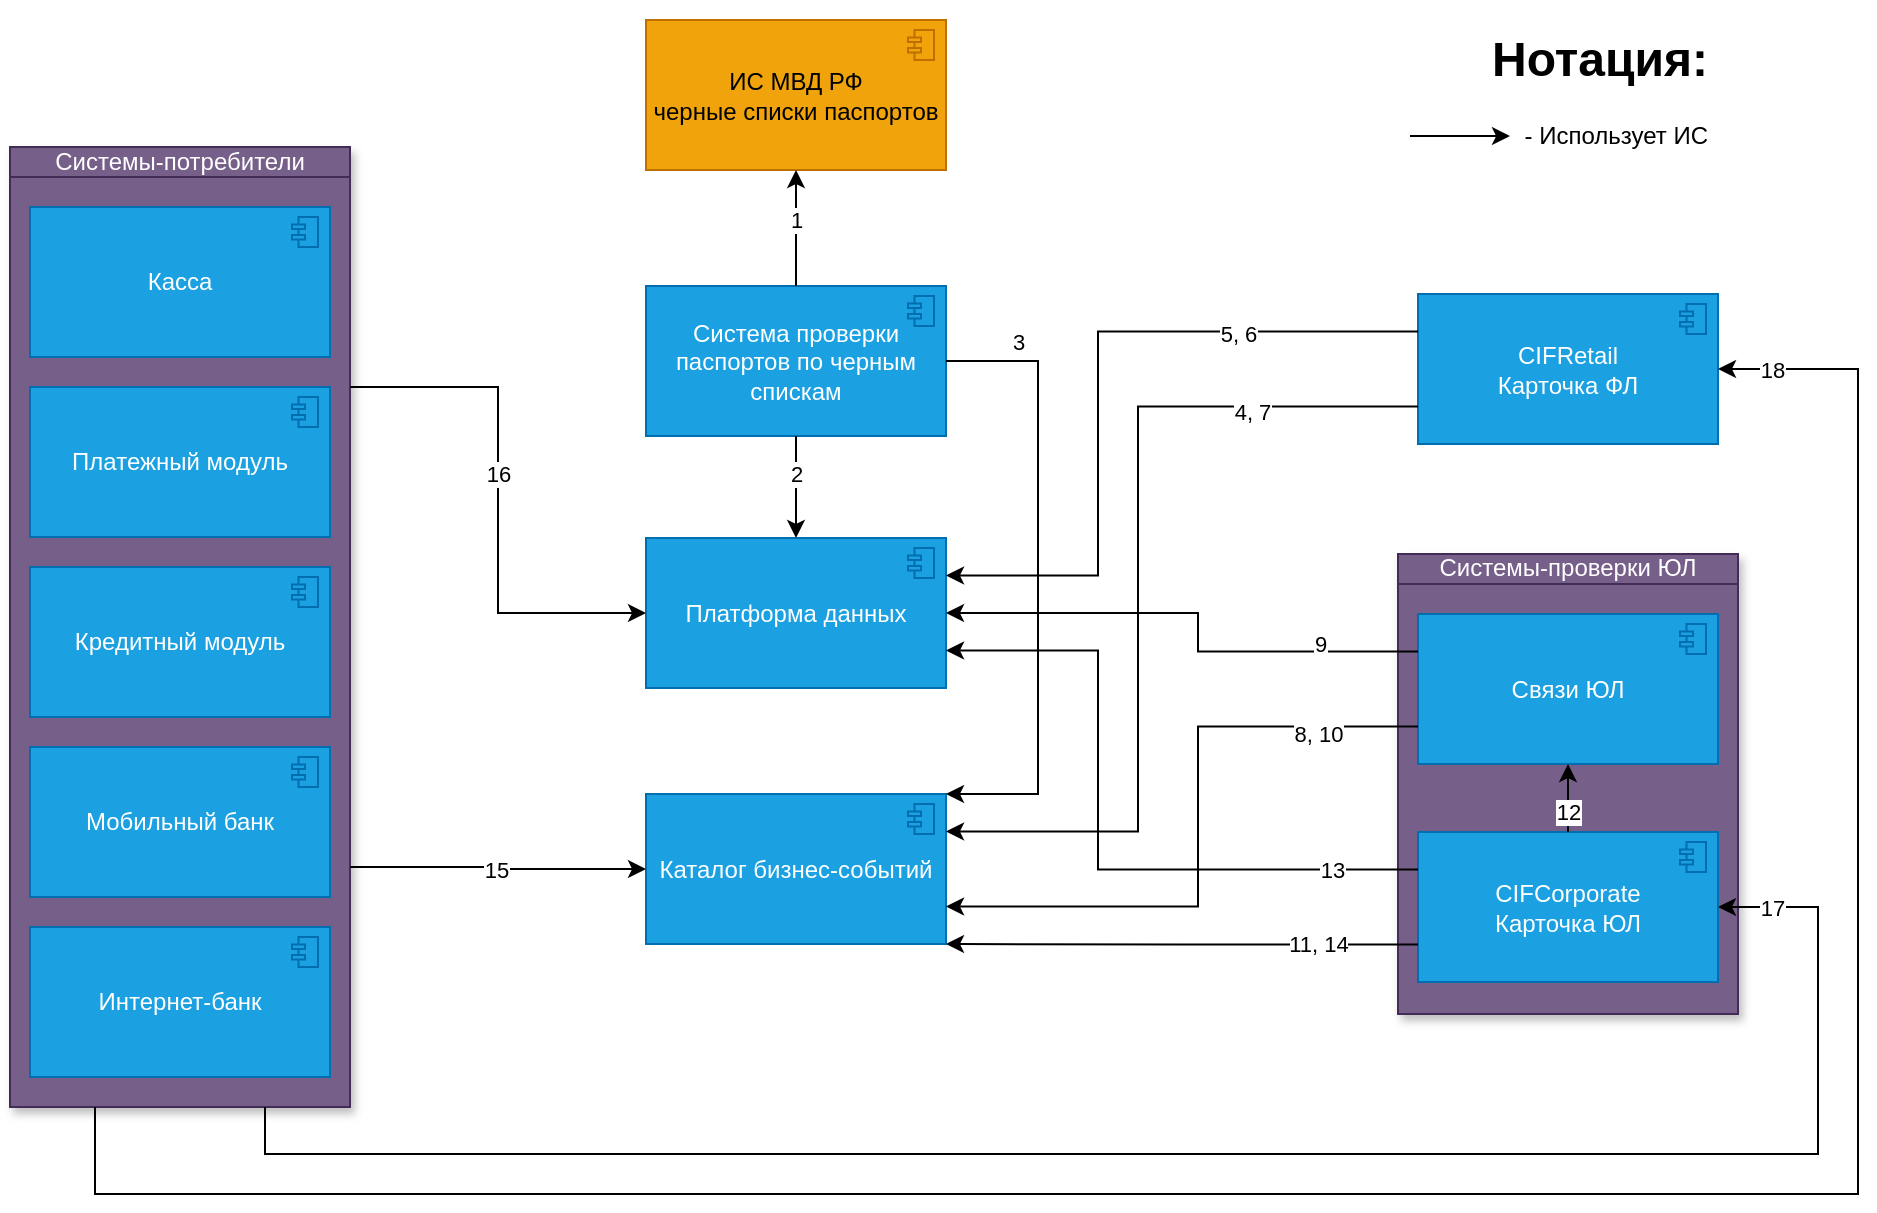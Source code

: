 <mxfile version="21.6.8" type="device">
  <diagram name="КАР_Task3" id="xMjF7mCyjTG66TX0SmEe">
    <mxGraphModel dx="2220" dy="1186" grid="1" gridSize="10" guides="1" tooltips="1" connect="1" arrows="1" fold="1" page="1" pageScale="1" pageWidth="827" pageHeight="1169" math="0" shadow="0">
      <root>
        <mxCell id="ULhCQbQA0skFj4HC5u-r-0" />
        <mxCell id="ULhCQbQA0skFj4HC5u-r-1" parent="ULhCQbQA0skFj4HC5u-r-0" />
        <mxCell id="ULhCQbQA0skFj4HC5u-r-2" value="Системы-проверки ЮЛ" style="html=1;outlineConnect=0;whiteSpace=wrap;fillColor=#76608a;shape=mxgraph.archimate3.businessObject;overflow=fill;shadow=1;fontColor=#ffffff;strokeColor=#432D57;" vertex="1" parent="ULhCQbQA0skFj4HC5u-r-1">
          <mxGeometry x="640" y="480" width="170" height="230" as="geometry" />
        </mxCell>
        <mxCell id="ULhCQbQA0skFj4HC5u-r-3" value="Система проверки паспортов по черным спискам" style="html=1;outlineConnect=0;whiteSpace=wrap;fillColor=#1ba1e2;shape=mxgraph.archimate3.application;appType=comp;archiType=square;fontColor=#ffffff;strokeColor=#006EAF;" vertex="1" parent="ULhCQbQA0skFj4HC5u-r-1">
          <mxGeometry x="264" y="346" width="150" height="75" as="geometry" />
        </mxCell>
        <mxCell id="ULhCQbQA0skFj4HC5u-r-4" value="ИС МВД РФ&lt;br&gt;черные списки паспортов" style="html=1;outlineConnect=0;whiteSpace=wrap;fillColor=#f0a30a;shape=mxgraph.archimate3.application;appType=comp;archiType=square;fontColor=#000000;strokeColor=#BD7000;" vertex="1" parent="ULhCQbQA0skFj4HC5u-r-1">
          <mxGeometry x="264" y="213" width="150" height="75" as="geometry" />
        </mxCell>
        <mxCell id="ULhCQbQA0skFj4HC5u-r-5" value="Связи ЮЛ" style="html=1;outlineConnect=0;whiteSpace=wrap;fillColor=#1ba1e2;shape=mxgraph.archimate3.application;appType=comp;archiType=square;fontColor=#ffffff;strokeColor=#006EAF;" vertex="1" parent="ULhCQbQA0skFj4HC5u-r-1">
          <mxGeometry x="650" y="510" width="150" height="75" as="geometry" />
        </mxCell>
        <mxCell id="ULhCQbQA0skFj4HC5u-r-6" value="CIFRetail&lt;br&gt;Карточка ФЛ" style="html=1;outlineConnect=0;whiteSpace=wrap;fillColor=#1ba1e2;shape=mxgraph.archimate3.application;appType=comp;archiType=square;fontColor=#ffffff;strokeColor=#006EAF;" vertex="1" parent="ULhCQbQA0skFj4HC5u-r-1">
          <mxGeometry x="650" y="350" width="150" height="75" as="geometry" />
        </mxCell>
        <mxCell id="ULhCQbQA0skFj4HC5u-r-7" value="CIFCorporate&lt;br&gt;Карточка ЮЛ" style="html=1;outlineConnect=0;whiteSpace=wrap;fillColor=#1ba1e2;shape=mxgraph.archimate3.application;appType=comp;archiType=square;fontColor=#ffffff;strokeColor=#006EAF;" vertex="1" parent="ULhCQbQA0skFj4HC5u-r-1">
          <mxGeometry x="650" y="619" width="150" height="75" as="geometry" />
        </mxCell>
        <mxCell id="ULhCQbQA0skFj4HC5u-r-8" value="Каталог бизнес-событий" style="html=1;outlineConnect=0;whiteSpace=wrap;fillColor=#1ba1e2;shape=mxgraph.archimate3.application;appType=comp;archiType=square;fontColor=#ffffff;strokeColor=#006EAF;" vertex="1" parent="ULhCQbQA0skFj4HC5u-r-1">
          <mxGeometry x="264" y="600" width="150" height="75" as="geometry" />
        </mxCell>
        <mxCell id="ULhCQbQA0skFj4HC5u-r-9" value="Платформа данных" style="html=1;outlineConnect=0;whiteSpace=wrap;fillColor=#1ba1e2;shape=mxgraph.archimate3.application;appType=comp;archiType=square;fontColor=#ffffff;strokeColor=#006EAF;" vertex="1" parent="ULhCQbQA0skFj4HC5u-r-1">
          <mxGeometry x="264" y="472" width="150" height="75" as="geometry" />
        </mxCell>
        <mxCell id="ULhCQbQA0skFj4HC5u-r-10" value="" style="endArrow=classic;html=1;rounded=0;exitX=0.5;exitY=0;exitDx=0;exitDy=0;exitPerimeter=0;entryX=0.5;entryY=1;entryDx=0;entryDy=0;entryPerimeter=0;" edge="1" parent="ULhCQbQA0skFj4HC5u-r-1" source="ULhCQbQA0skFj4HC5u-r-3" target="ULhCQbQA0skFj4HC5u-r-4">
          <mxGeometry width="50" height="50" relative="1" as="geometry">
            <mxPoint x="420" y="356" as="sourcePoint" />
            <mxPoint x="470" y="306" as="targetPoint" />
          </mxGeometry>
        </mxCell>
        <mxCell id="ULhCQbQA0skFj4HC5u-r-11" value="1" style="edgeLabel;html=1;align=center;verticalAlign=middle;resizable=0;points=[];" vertex="1" connectable="0" parent="ULhCQbQA0skFj4HC5u-r-10">
          <mxGeometry x="-0.303" y="-2" relative="1" as="geometry">
            <mxPoint x="-2" y="-13" as="offset" />
          </mxGeometry>
        </mxCell>
        <mxCell id="ULhCQbQA0skFj4HC5u-r-12" value="" style="endArrow=classic;html=1;rounded=0;exitX=0.5;exitY=1;exitDx=0;exitDy=0;exitPerimeter=0;entryX=0.5;entryY=0;entryDx=0;entryDy=0;entryPerimeter=0;" edge="1" parent="ULhCQbQA0skFj4HC5u-r-1" source="ULhCQbQA0skFj4HC5u-r-3" target="ULhCQbQA0skFj4HC5u-r-9">
          <mxGeometry width="50" height="50" relative="1" as="geometry">
            <mxPoint x="360" y="400" as="sourcePoint" />
            <mxPoint x="410" y="350" as="targetPoint" />
          </mxGeometry>
        </mxCell>
        <mxCell id="ULhCQbQA0skFj4HC5u-r-13" value="2" style="edgeLabel;html=1;align=center;verticalAlign=middle;resizable=0;points=[];" vertex="1" connectable="0" parent="ULhCQbQA0skFj4HC5u-r-12">
          <mxGeometry x="0.325" relative="1" as="geometry">
            <mxPoint y="-15" as="offset" />
          </mxGeometry>
        </mxCell>
        <mxCell id="ULhCQbQA0skFj4HC5u-r-14" value="" style="endArrow=classic;html=1;rounded=0;exitX=0;exitY=0.25;exitDx=0;exitDy=0;exitPerimeter=0;entryX=1;entryY=0.25;entryDx=0;entryDy=0;entryPerimeter=0;edgeStyle=orthogonalEdgeStyle;" edge="1" parent="ULhCQbQA0skFj4HC5u-r-1" source="ULhCQbQA0skFj4HC5u-r-6" target="ULhCQbQA0skFj4HC5u-r-9">
          <mxGeometry width="50" height="50" relative="1" as="geometry">
            <mxPoint x="510" y="350" as="sourcePoint" />
            <mxPoint x="560" y="300" as="targetPoint" />
            <Array as="points">
              <mxPoint x="490" y="369" />
              <mxPoint x="490" y="491" />
            </Array>
          </mxGeometry>
        </mxCell>
        <mxCell id="ULhCQbQA0skFj4HC5u-r-15" value="5, 6" style="edgeLabel;html=1;align=center;verticalAlign=middle;resizable=0;points=[];" vertex="1" connectable="0" parent="ULhCQbQA0skFj4HC5u-r-14">
          <mxGeometry x="-0.323" relative="1" as="geometry">
            <mxPoint x="31" y="1" as="offset" />
          </mxGeometry>
        </mxCell>
        <mxCell id="ULhCQbQA0skFj4HC5u-r-16" value="" style="endArrow=classic;html=1;rounded=0;exitX=0;exitY=0.25;exitDx=0;exitDy=0;exitPerimeter=0;entryX=1;entryY=0.5;entryDx=0;entryDy=0;entryPerimeter=0;edgeStyle=orthogonalEdgeStyle;" edge="1" parent="ULhCQbQA0skFj4HC5u-r-1" source="ULhCQbQA0skFj4HC5u-r-5" target="ULhCQbQA0skFj4HC5u-r-9">
          <mxGeometry width="50" height="50" relative="1" as="geometry">
            <mxPoint x="650" y="378" as="sourcePoint" />
            <mxPoint x="470" y="460" as="targetPoint" />
            <Array as="points">
              <mxPoint x="540" y="529" />
              <mxPoint x="540" y="510" />
            </Array>
          </mxGeometry>
        </mxCell>
        <mxCell id="EHnbTl1WpSzCP0Lsqa8k-3" value="9" style="edgeLabel;html=1;align=center;verticalAlign=middle;resizable=0;points=[];" vertex="1" connectable="0" parent="ULhCQbQA0skFj4HC5u-r-16">
          <mxGeometry x="0.12" relative="1" as="geometry">
            <mxPoint x="74" y="15" as="offset" />
          </mxGeometry>
        </mxCell>
        <mxCell id="ULhCQbQA0skFj4HC5u-r-18" value="" style="endArrow=classic;html=1;rounded=0;exitX=1;exitY=0.5;exitDx=0;exitDy=0;exitPerimeter=0;entryX=1;entryY=0;entryDx=0;entryDy=0;entryPerimeter=0;edgeStyle=orthogonalEdgeStyle;" edge="1" parent="ULhCQbQA0skFj4HC5u-r-1" source="ULhCQbQA0skFj4HC5u-r-3" target="ULhCQbQA0skFj4HC5u-r-8">
          <mxGeometry width="50" height="50" relative="1" as="geometry">
            <mxPoint x="140" y="740" as="sourcePoint" />
            <mxPoint x="190" y="690" as="targetPoint" />
            <Array as="points">
              <mxPoint x="460" y="384" />
              <mxPoint x="460" y="600" />
            </Array>
          </mxGeometry>
        </mxCell>
        <mxCell id="ULhCQbQA0skFj4HC5u-r-19" value="3" style="edgeLabel;html=1;align=center;verticalAlign=middle;resizable=0;points=[];" vertex="1" connectable="0" parent="ULhCQbQA0skFj4HC5u-r-18">
          <mxGeometry x="0.131" y="-1" relative="1" as="geometry">
            <mxPoint x="-9" y="-138" as="offset" />
          </mxGeometry>
        </mxCell>
        <mxCell id="ULhCQbQA0skFj4HC5u-r-20" value="" style="endArrow=classic;html=1;rounded=0;entryX=1;entryY=0.25;entryDx=0;entryDy=0;entryPerimeter=0;exitX=0;exitY=0.75;exitDx=0;exitDy=0;exitPerimeter=0;edgeStyle=orthogonalEdgeStyle;" edge="1" parent="ULhCQbQA0skFj4HC5u-r-1" source="ULhCQbQA0skFj4HC5u-r-6" target="ULhCQbQA0skFj4HC5u-r-8">
          <mxGeometry width="50" height="50" relative="1" as="geometry">
            <mxPoint x="330" y="670" as="sourcePoint" />
            <mxPoint x="380" y="620" as="targetPoint" />
            <Array as="points">
              <mxPoint x="510" y="406" />
              <mxPoint x="510" y="619" />
            </Array>
          </mxGeometry>
        </mxCell>
        <mxCell id="EHnbTl1WpSzCP0Lsqa8k-0" value="4, 7" style="edgeLabel;html=1;align=center;verticalAlign=middle;resizable=0;points=[];" vertex="1" connectable="0" parent="ULhCQbQA0skFj4HC5u-r-20">
          <mxGeometry x="-0.63" y="2" relative="1" as="geometry">
            <mxPoint as="offset" />
          </mxGeometry>
        </mxCell>
        <mxCell id="ULhCQbQA0skFj4HC5u-r-22" value="" style="endArrow=classic;html=1;rounded=0;entryX=1;entryY=0.75;entryDx=0;entryDy=0;entryPerimeter=0;exitX=0;exitY=0.75;exitDx=0;exitDy=0;exitPerimeter=0;edgeStyle=orthogonalEdgeStyle;" edge="1" parent="ULhCQbQA0skFj4HC5u-r-1" source="ULhCQbQA0skFj4HC5u-r-5" target="ULhCQbQA0skFj4HC5u-r-8">
          <mxGeometry width="50" height="50" relative="1" as="geometry">
            <mxPoint x="688" y="415" as="sourcePoint" />
            <mxPoint x="387" y="700" as="targetPoint" />
            <Array as="points">
              <mxPoint x="540" y="566" />
              <mxPoint x="540" y="656" />
            </Array>
          </mxGeometry>
        </mxCell>
        <mxCell id="ULhCQbQA0skFj4HC5u-r-23" value="8, 10" style="edgeLabel;html=1;align=center;verticalAlign=middle;resizable=0;points=[];" vertex="1" connectable="0" parent="ULhCQbQA0skFj4HC5u-r-22">
          <mxGeometry x="-0.159" relative="1" as="geometry">
            <mxPoint x="60" y="-24" as="offset" />
          </mxGeometry>
        </mxCell>
        <mxCell id="ULhCQbQA0skFj4HC5u-r-24" value="" style="endArrow=classic;html=1;rounded=0;exitX=0.5;exitY=0;exitDx=0;exitDy=0;exitPerimeter=0;entryX=0.5;entryY=1;entryDx=0;entryDy=0;entryPerimeter=0;" edge="1" parent="ULhCQbQA0skFj4HC5u-r-1" source="ULhCQbQA0skFj4HC5u-r-7" target="ULhCQbQA0skFj4HC5u-r-5">
          <mxGeometry width="50" height="50" relative="1" as="geometry">
            <mxPoint x="740" y="670" as="sourcePoint" />
            <mxPoint x="790" y="620" as="targetPoint" />
          </mxGeometry>
        </mxCell>
        <mxCell id="ULhCQbQA0skFj4HC5u-r-25" value="12" style="edgeLabel;html=1;align=center;verticalAlign=middle;resizable=0;points=[];" vertex="1" connectable="0" parent="ULhCQbQA0skFj4HC5u-r-24">
          <mxGeometry x="-0.186" relative="1" as="geometry">
            <mxPoint y="4" as="offset" />
          </mxGeometry>
        </mxCell>
        <mxCell id="ULhCQbQA0skFj4HC5u-r-26" value="" style="endArrow=classic;html=1;rounded=0;exitX=0;exitY=0.75;exitDx=0;exitDy=0;exitPerimeter=0;entryX=1;entryY=1;entryDx=0;entryDy=0;entryPerimeter=0;edgeStyle=orthogonalEdgeStyle;" edge="1" parent="ULhCQbQA0skFj4HC5u-r-1" source="ULhCQbQA0skFj4HC5u-r-7" target="ULhCQbQA0skFj4HC5u-r-8">
          <mxGeometry width="50" height="50" relative="1" as="geometry">
            <mxPoint x="390" y="930" as="sourcePoint" />
            <mxPoint x="440" y="880" as="targetPoint" />
            <Array as="points">
              <mxPoint x="532" y="676" />
              <mxPoint x="532" y="675" />
            </Array>
          </mxGeometry>
        </mxCell>
        <mxCell id="ULhCQbQA0skFj4HC5u-r-27" value="11, 14" style="edgeLabel;html=1;align=center;verticalAlign=middle;resizable=0;points=[];" vertex="1" connectable="0" parent="ULhCQbQA0skFj4HC5u-r-26">
          <mxGeometry x="0.24" relative="1" as="geometry">
            <mxPoint x="96" as="offset" />
          </mxGeometry>
        </mxCell>
        <mxCell id="ULhCQbQA0skFj4HC5u-r-28" value="Системы-потребители" style="html=1;outlineConnect=0;whiteSpace=wrap;fillColor=#76608a;shape=mxgraph.archimate3.businessObject;overflow=fill;shadow=1;fontColor=#ffffff;strokeColor=#432D57;" vertex="1" parent="ULhCQbQA0skFj4HC5u-r-1">
          <mxGeometry x="-54" y="276.5" width="170" height="480" as="geometry" />
        </mxCell>
        <mxCell id="ULhCQbQA0skFj4HC5u-r-29" value="Касса" style="html=1;outlineConnect=0;whiteSpace=wrap;fillColor=#1ba1e2;shape=mxgraph.archimate3.application;appType=comp;archiType=square;fontColor=#ffffff;strokeColor=#006EAF;" vertex="1" parent="ULhCQbQA0skFj4HC5u-r-1">
          <mxGeometry x="-44" y="306.5" width="150" height="75" as="geometry" />
        </mxCell>
        <mxCell id="ULhCQbQA0skFj4HC5u-r-30" value="Платежный модуль" style="html=1;outlineConnect=0;whiteSpace=wrap;fillColor=#1ba1e2;shape=mxgraph.archimate3.application;appType=comp;archiType=square;fontColor=#ffffff;strokeColor=#006EAF;" vertex="1" parent="ULhCQbQA0skFj4HC5u-r-1">
          <mxGeometry x="-44" y="396.5" width="150" height="75" as="geometry" />
        </mxCell>
        <mxCell id="ULhCQbQA0skFj4HC5u-r-31" value="Кредитный модуль" style="html=1;outlineConnect=0;whiteSpace=wrap;fillColor=#1ba1e2;shape=mxgraph.archimate3.application;appType=comp;archiType=square;fontColor=#ffffff;strokeColor=#006EAF;" vertex="1" parent="ULhCQbQA0skFj4HC5u-r-1">
          <mxGeometry x="-44" y="486.5" width="150" height="75" as="geometry" />
        </mxCell>
        <mxCell id="ULhCQbQA0skFj4HC5u-r-32" value="Мобильный банк" style="html=1;outlineConnect=0;whiteSpace=wrap;fillColor=#1ba1e2;shape=mxgraph.archimate3.application;appType=comp;archiType=square;fontColor=#ffffff;strokeColor=#006EAF;" vertex="1" parent="ULhCQbQA0skFj4HC5u-r-1">
          <mxGeometry x="-44" y="576.5" width="150" height="75" as="geometry" />
        </mxCell>
        <mxCell id="ULhCQbQA0skFj4HC5u-r-33" value="Интернет-банк" style="html=1;outlineConnect=0;whiteSpace=wrap;fillColor=#1ba1e2;shape=mxgraph.archimate3.application;appType=comp;archiType=square;fontColor=#ffffff;strokeColor=#006EAF;" vertex="1" parent="ULhCQbQA0skFj4HC5u-r-1">
          <mxGeometry x="-44" y="666.5" width="150" height="75" as="geometry" />
        </mxCell>
        <mxCell id="ULhCQbQA0skFj4HC5u-r-34" value="" style="endArrow=classic;html=1;rounded=0;exitX=1;exitY=0.75;exitDx=0;exitDy=0;exitPerimeter=0;entryX=0;entryY=0.5;entryDx=0;entryDy=0;entryPerimeter=0;edgeStyle=orthogonalEdgeStyle;" edge="1" parent="ULhCQbQA0skFj4HC5u-r-1" source="ULhCQbQA0skFj4HC5u-r-28" target="ULhCQbQA0skFj4HC5u-r-8">
          <mxGeometry width="50" height="50" relative="1" as="geometry">
            <mxPoint x="88" y="375" as="sourcePoint" />
            <mxPoint x="200" y="738" as="targetPoint" />
          </mxGeometry>
        </mxCell>
        <mxCell id="EHnbTl1WpSzCP0Lsqa8k-4" value="15" style="edgeLabel;html=1;align=center;verticalAlign=middle;resizable=0;points=[];" vertex="1" connectable="0" parent="ULhCQbQA0skFj4HC5u-r-34">
          <mxGeometry x="-0.026" y="-1" relative="1" as="geometry">
            <mxPoint as="offset" />
          </mxGeometry>
        </mxCell>
        <mxCell id="ULhCQbQA0skFj4HC5u-r-36" value="" style="endArrow=classic;html=1;rounded=0;exitX=1;exitY=0.25;exitDx=0;exitDy=0;exitPerimeter=0;entryX=0;entryY=0.5;entryDx=0;entryDy=0;entryPerimeter=0;edgeStyle=orthogonalEdgeStyle;" edge="1" parent="ULhCQbQA0skFj4HC5u-r-1" source="ULhCQbQA0skFj4HC5u-r-28" target="ULhCQbQA0skFj4HC5u-r-9">
          <mxGeometry width="50" height="50" relative="1" as="geometry">
            <mxPoint x="-50" y="520" as="sourcePoint" />
            <mxPoint y="470" as="targetPoint" />
          </mxGeometry>
        </mxCell>
        <mxCell id="ULhCQbQA0skFj4HC5u-r-37" value="16" style="edgeLabel;html=1;align=center;verticalAlign=middle;resizable=0;points=[];" vertex="1" connectable="0" parent="ULhCQbQA0skFj4HC5u-r-36">
          <mxGeometry x="-0.411" y="1" relative="1" as="geometry">
            <mxPoint x="-1" y="40" as="offset" />
          </mxGeometry>
        </mxCell>
        <mxCell id="ULhCQbQA0skFj4HC5u-r-38" value="" style="endArrow=classic;html=1;rounded=0;exitX=0.75;exitY=1;exitDx=0;exitDy=0;exitPerimeter=0;entryX=1;entryY=0.5;entryDx=0;entryDy=0;entryPerimeter=0;edgeStyle=orthogonalEdgeStyle;" edge="1" parent="ULhCQbQA0skFj4HC5u-r-1" source="ULhCQbQA0skFj4HC5u-r-28" target="ULhCQbQA0skFj4HC5u-r-7">
          <mxGeometry width="50" height="50" relative="1" as="geometry">
            <mxPoint x="-200" y="860" as="sourcePoint" />
            <mxPoint x="-150" y="810" as="targetPoint" />
            <Array as="points">
              <mxPoint x="74" y="780" />
              <mxPoint x="850" y="780" />
              <mxPoint x="850" y="657" />
            </Array>
          </mxGeometry>
        </mxCell>
        <mxCell id="ULhCQbQA0skFj4HC5u-r-39" value="17" style="edgeLabel;html=1;align=center;verticalAlign=middle;resizable=0;points=[];" vertex="1" connectable="0" parent="ULhCQbQA0skFj4HC5u-r-38">
          <mxGeometry x="0.116" y="-2" relative="1" as="geometry">
            <mxPoint x="234" y="-125" as="offset" />
          </mxGeometry>
        </mxCell>
        <mxCell id="ULhCQbQA0skFj4HC5u-r-40" value="" style="endArrow=classic;html=1;rounded=0;exitX=0.25;exitY=1;exitDx=0;exitDy=0;exitPerimeter=0;entryX=1;entryY=0.5;entryDx=0;entryDy=0;entryPerimeter=0;edgeStyle=orthogonalEdgeStyle;" edge="1" parent="ULhCQbQA0skFj4HC5u-r-1" source="ULhCQbQA0skFj4HC5u-r-28" target="ULhCQbQA0skFj4HC5u-r-6">
          <mxGeometry width="50" height="50" relative="1" as="geometry">
            <mxPoint x="-210" y="720" as="sourcePoint" />
            <mxPoint x="660" y="558" as="targetPoint" />
            <Array as="points">
              <mxPoint x="-11" y="800" />
              <mxPoint x="870" y="800" />
              <mxPoint x="870" y="387" />
            </Array>
          </mxGeometry>
        </mxCell>
        <mxCell id="ULhCQbQA0skFj4HC5u-r-41" value="18" style="edgeLabel;html=1;align=center;verticalAlign=middle;resizable=0;points=[];" vertex="1" connectable="0" parent="ULhCQbQA0skFj4HC5u-r-40">
          <mxGeometry x="0.116" y="-2" relative="1" as="geometry">
            <mxPoint x="96" y="-414" as="offset" />
          </mxGeometry>
        </mxCell>
        <mxCell id="EHnbTl1WpSzCP0Lsqa8k-5" value="&lt;h1 style=&quot;text-align: left;&quot;&gt;Нотация:&lt;/h1&gt;&lt;p style=&quot;&quot;&gt;&amp;nbsp;- Использует ИС&lt;/p&gt;" style="text;html=1;strokeColor=none;fillColor=none;spacing=5;spacingTop=-20;whiteSpace=wrap;overflow=hidden;rounded=0;align=right;" vertex="1" parent="ULhCQbQA0skFj4HC5u-r-1">
          <mxGeometry x="633" y="213" width="167" height="86.5" as="geometry" />
        </mxCell>
        <mxCell id="EHnbTl1WpSzCP0Lsqa8k-6" value="" style="endArrow=classic;html=1;rounded=0;" edge="1" parent="ULhCQbQA0skFj4HC5u-r-1">
          <mxGeometry width="50" height="50" relative="1" as="geometry">
            <mxPoint x="646" y="271.05" as="sourcePoint" />
            <mxPoint x="696" y="271.05" as="targetPoint" />
          </mxGeometry>
        </mxCell>
        <mxCell id="EHnbTl1WpSzCP0Lsqa8k-8" value="" style="endArrow=classic;html=1;rounded=0;exitX=0;exitY=0.25;exitDx=0;exitDy=0;exitPerimeter=0;edgeStyle=orthogonalEdgeStyle;entryX=1;entryY=0.75;entryDx=0;entryDy=0;entryPerimeter=0;" edge="1" parent="ULhCQbQA0skFj4HC5u-r-1" source="ULhCQbQA0skFj4HC5u-r-7" target="ULhCQbQA0skFj4HC5u-r-9">
          <mxGeometry width="50" height="50" relative="1" as="geometry">
            <mxPoint x="500" y="760" as="sourcePoint" />
            <mxPoint x="550" y="710" as="targetPoint" />
            <Array as="points">
              <mxPoint x="490" y="638" />
              <mxPoint x="490" y="528" />
            </Array>
          </mxGeometry>
        </mxCell>
        <mxCell id="EHnbTl1WpSzCP0Lsqa8k-9" value="13" style="edgeLabel;html=1;align=center;verticalAlign=middle;resizable=0;points=[];" vertex="1" connectable="0" parent="EHnbTl1WpSzCP0Lsqa8k-8">
          <mxGeometry x="-0.257" y="1" relative="1" as="geometry">
            <mxPoint x="85" y="-1" as="offset" />
          </mxGeometry>
        </mxCell>
      </root>
    </mxGraphModel>
  </diagram>
</mxfile>
